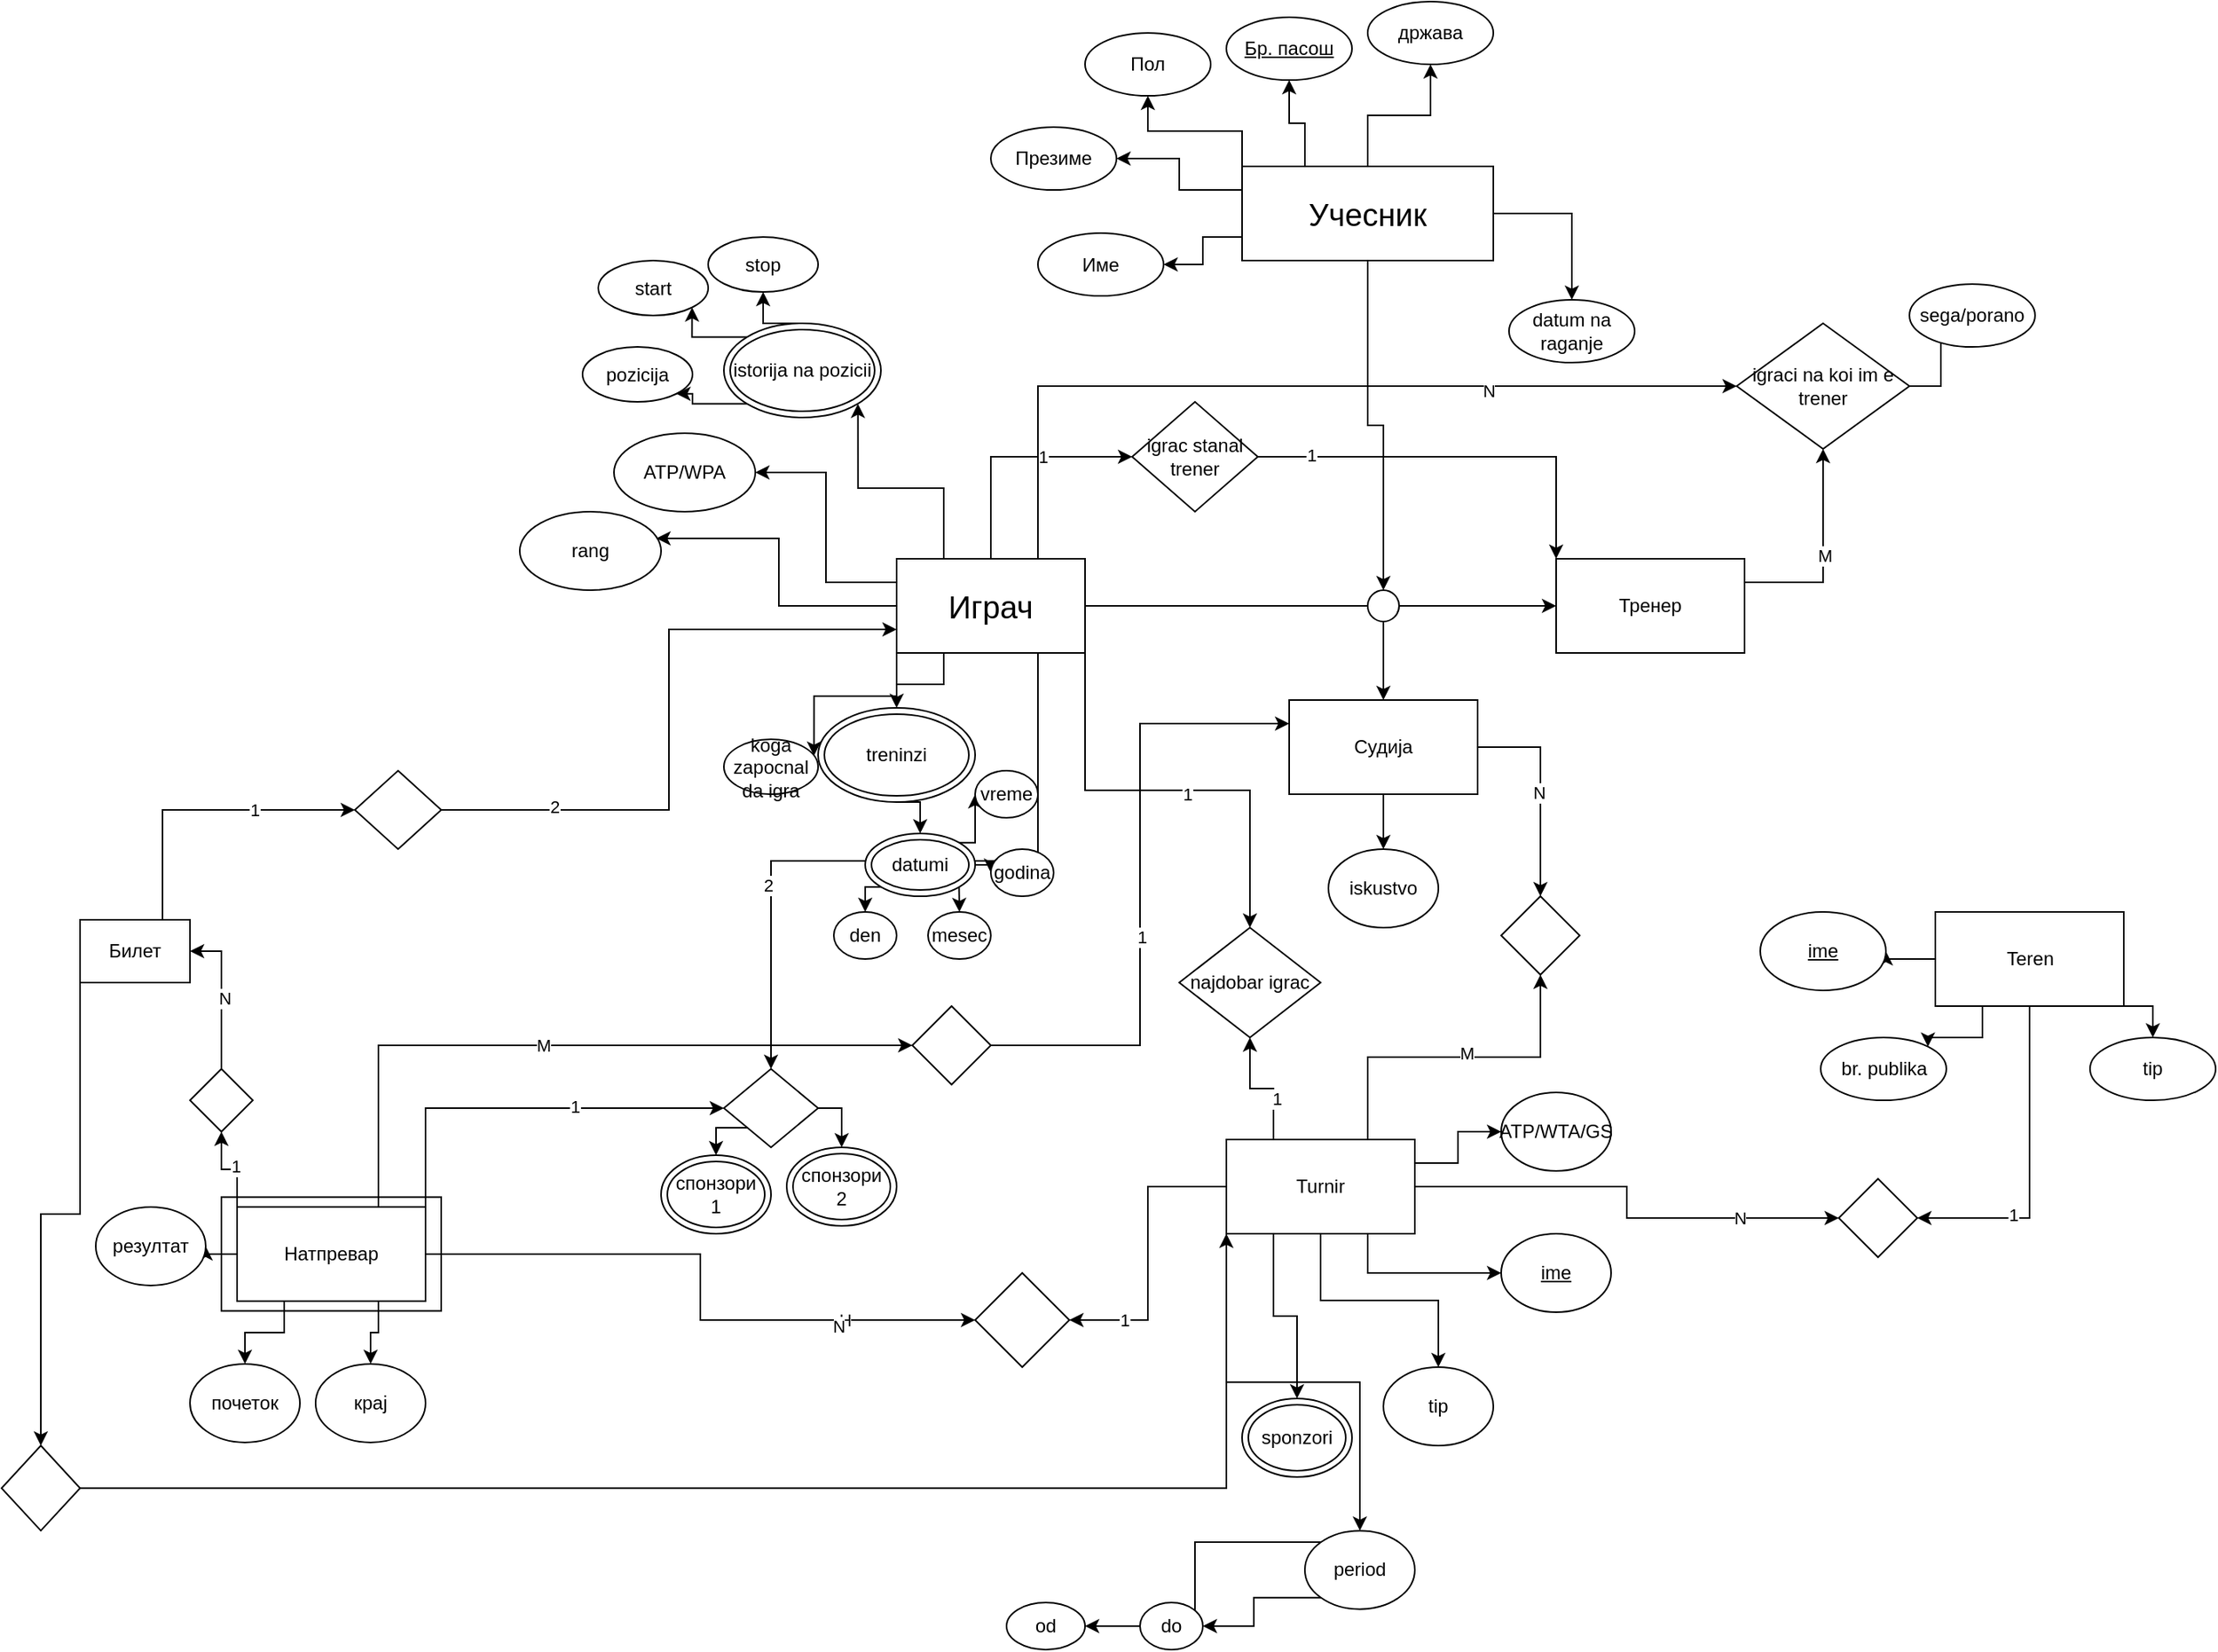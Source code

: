 <mxfile version="22.0.8" type="github">
  <diagram name="Page-1" id="WEP7-Qh3brNbTsnu_oZL">
    <mxGraphModel dx="1994" dy="1812" grid="1" gridSize="10" guides="1" tooltips="1" connect="1" arrows="1" fold="1" page="1" pageScale="1" pageWidth="827" pageHeight="1169" math="0" shadow="0">
      <root>
        <mxCell id="0" />
        <mxCell id="1" parent="0" />
        <mxCell id="GiBHSXRzmQzrLYh-4hOO-30" value="" style="rounded=0;whiteSpace=wrap;html=1;" vertex="1" parent="1">
          <mxGeometry x="-370" y="651.7" width="140" height="72.5" as="geometry" />
        </mxCell>
        <mxCell id="T9mBaE4iDWLHkzV0OVeB-1" value="" style="edgeStyle=orthogonalEdgeStyle;rounded=0;orthogonalLoop=1;jettySize=auto;html=1;" parent="1" source="T9mBaE4iDWLHkzV0OVeB-8" target="T9mBaE4iDWLHkzV0OVeB-12" edge="1">
          <mxGeometry relative="1" as="geometry" />
        </mxCell>
        <mxCell id="T9mBaE4iDWLHkzV0OVeB-2" style="edgeStyle=orthogonalEdgeStyle;rounded=0;orthogonalLoop=1;jettySize=auto;html=1;exitX=0;exitY=0;exitDx=0;exitDy=0;" parent="1" source="T9mBaE4iDWLHkzV0OVeB-8" target="T9mBaE4iDWLHkzV0OVeB-20" edge="1">
          <mxGeometry relative="1" as="geometry" />
        </mxCell>
        <mxCell id="T9mBaE4iDWLHkzV0OVeB-4" value="" style="edgeStyle=orthogonalEdgeStyle;rounded=0;orthogonalLoop=1;jettySize=auto;html=1;" parent="1" source="T9mBaE4iDWLHkzV0OVeB-8" target="T9mBaE4iDWLHkzV0OVeB-25" edge="1">
          <mxGeometry relative="1" as="geometry" />
        </mxCell>
        <mxCell id="T9mBaE4iDWLHkzV0OVeB-5" style="edgeStyle=orthogonalEdgeStyle;rounded=0;orthogonalLoop=1;jettySize=auto;html=1;" parent="1" source="T9mBaE4iDWLHkzV0OVeB-8" target="T9mBaE4iDWLHkzV0OVeB-23" edge="1">
          <mxGeometry relative="1" as="geometry" />
        </mxCell>
        <mxCell id="T9mBaE4iDWLHkzV0OVeB-6" style="edgeStyle=orthogonalEdgeStyle;rounded=0;orthogonalLoop=1;jettySize=auto;html=1;exitX=0.25;exitY=0;exitDx=0;exitDy=0;" parent="1" source="T9mBaE4iDWLHkzV0OVeB-8" target="T9mBaE4iDWLHkzV0OVeB-21" edge="1">
          <mxGeometry relative="1" as="geometry" />
        </mxCell>
        <mxCell id="T9mBaE4iDWLHkzV0OVeB-88" style="edgeStyle=orthogonalEdgeStyle;rounded=0;orthogonalLoop=1;jettySize=auto;html=1;exitX=0;exitY=0.25;exitDx=0;exitDy=0;entryX=1;entryY=0.5;entryDx=0;entryDy=0;" parent="1" source="T9mBaE4iDWLHkzV0OVeB-8" target="T9mBaE4iDWLHkzV0OVeB-22" edge="1">
          <mxGeometry relative="1" as="geometry" />
        </mxCell>
        <mxCell id="T9mBaE4iDWLHkzV0OVeB-89" style="edgeStyle=orthogonalEdgeStyle;rounded=0;orthogonalLoop=1;jettySize=auto;html=1;exitX=0;exitY=0.75;exitDx=0;exitDy=0;entryX=1;entryY=0.5;entryDx=0;entryDy=0;" parent="1" source="T9mBaE4iDWLHkzV0OVeB-8" target="T9mBaE4iDWLHkzV0OVeB-24" edge="1">
          <mxGeometry relative="1" as="geometry" />
        </mxCell>
        <mxCell id="T9mBaE4iDWLHkzV0OVeB-8" value="&lt;font style=&quot;font-size: 20px;&quot;&gt;Учесник&lt;/font&gt;" style="rounded=0;whiteSpace=wrap;html=1;" parent="1" vertex="1">
          <mxGeometry x="280" y="-5" width="160" height="60" as="geometry" />
        </mxCell>
        <mxCell id="T9mBaE4iDWLHkzV0OVeB-9" style="edgeStyle=orthogonalEdgeStyle;rounded=0;orthogonalLoop=1;jettySize=auto;html=1;" parent="1" source="T9mBaE4iDWLHkzV0OVeB-12" edge="1">
          <mxGeometry relative="1" as="geometry">
            <mxPoint x="160" y="275" as="targetPoint" />
          </mxGeometry>
        </mxCell>
        <mxCell id="T9mBaE4iDWLHkzV0OVeB-10" value="" style="edgeStyle=orthogonalEdgeStyle;rounded=0;orthogonalLoop=1;jettySize=auto;html=1;" parent="1" source="T9mBaE4iDWLHkzV0OVeB-12" target="T9mBaE4iDWLHkzV0OVeB-15" edge="1">
          <mxGeometry relative="1" as="geometry" />
        </mxCell>
        <mxCell id="T9mBaE4iDWLHkzV0OVeB-11" value="" style="edgeStyle=orthogonalEdgeStyle;rounded=0;orthogonalLoop=1;jettySize=auto;html=1;" parent="1" source="T9mBaE4iDWLHkzV0OVeB-12" target="T9mBaE4iDWLHkzV0OVeB-17" edge="1">
          <mxGeometry relative="1" as="geometry" />
        </mxCell>
        <mxCell id="T9mBaE4iDWLHkzV0OVeB-12" value="" style="ellipse;whiteSpace=wrap;html=1;rounded=0;" parent="1" vertex="1">
          <mxGeometry x="360" y="265" width="20" height="20" as="geometry" />
        </mxCell>
        <mxCell id="T9mBaE4iDWLHkzV0OVeB-65" style="edgeStyle=orthogonalEdgeStyle;rounded=0;orthogonalLoop=1;jettySize=auto;html=1;exitX=0;exitY=0.25;exitDx=0;exitDy=0;entryX=1;entryY=0.5;entryDx=0;entryDy=0;" parent="1" source="T9mBaE4iDWLHkzV0OVeB-13" target="T9mBaE4iDWLHkzV0OVeB-62" edge="1">
          <mxGeometry relative="1" as="geometry" />
        </mxCell>
        <mxCell id="T9mBaE4iDWLHkzV0OVeB-68" style="edgeStyle=orthogonalEdgeStyle;rounded=0;orthogonalLoop=1;jettySize=auto;html=1;exitX=0.25;exitY=1;exitDx=0;exitDy=0;entryX=0.5;entryY=0;entryDx=0;entryDy=0;" parent="1" source="T9mBaE4iDWLHkzV0OVeB-13" target="T9mBaE4iDWLHkzV0OVeB-63" edge="1">
          <mxGeometry relative="1" as="geometry" />
        </mxCell>
        <mxCell id="T9mBaE4iDWLHkzV0OVeB-80" style="edgeStyle=orthogonalEdgeStyle;rounded=0;orthogonalLoop=1;jettySize=auto;html=1;exitX=0.25;exitY=0;exitDx=0;exitDy=0;entryX=1;entryY=1;entryDx=0;entryDy=0;" parent="1" source="T9mBaE4iDWLHkzV0OVeB-13" target="T9mBaE4iDWLHkzV0OVeB-79" edge="1">
          <mxGeometry relative="1" as="geometry" />
        </mxCell>
        <mxCell id="T9mBaE4iDWLHkzV0OVeB-90" style="edgeStyle=orthogonalEdgeStyle;rounded=0;orthogonalLoop=1;jettySize=auto;html=1;exitX=0.5;exitY=0;exitDx=0;exitDy=0;entryX=0;entryY=0.5;entryDx=0;entryDy=0;" parent="1" source="T9mBaE4iDWLHkzV0OVeB-13" target="T9mBaE4iDWLHkzV0OVeB-87" edge="1">
          <mxGeometry relative="1" as="geometry" />
        </mxCell>
        <mxCell id="T9mBaE4iDWLHkzV0OVeB-114" value="1" style="edgeLabel;html=1;align=center;verticalAlign=middle;resizable=0;points=[];" parent="T9mBaE4iDWLHkzV0OVeB-90" vertex="1" connectable="0">
          <mxGeometry x="0.257" relative="1" as="geometry">
            <mxPoint as="offset" />
          </mxGeometry>
        </mxCell>
        <mxCell id="T9mBaE4iDWLHkzV0OVeB-108" style="edgeStyle=orthogonalEdgeStyle;rounded=0;orthogonalLoop=1;jettySize=auto;html=1;exitX=1;exitY=1;exitDx=0;exitDy=0;entryX=0.5;entryY=0;entryDx=0;entryDy=0;" parent="1" source="T9mBaE4iDWLHkzV0OVeB-13" target="T9mBaE4iDWLHkzV0OVeB-106" edge="1">
          <mxGeometry relative="1" as="geometry" />
        </mxCell>
        <mxCell id="T9mBaE4iDWLHkzV0OVeB-112" value="1" style="edgeLabel;html=1;align=center;verticalAlign=middle;resizable=0;points=[];" parent="T9mBaE4iDWLHkzV0OVeB-108" vertex="1" connectable="0">
          <mxGeometry x="0.083" y="-1" relative="1" as="geometry">
            <mxPoint x="1" y="1" as="offset" />
          </mxGeometry>
        </mxCell>
        <mxCell id="T9mBaE4iDWLHkzV0OVeB-121" style="edgeStyle=orthogonalEdgeStyle;rounded=0;orthogonalLoop=1;jettySize=auto;html=1;exitX=0.75;exitY=0;exitDx=0;exitDy=0;entryX=0;entryY=0.5;entryDx=0;entryDy=0;" parent="1" source="T9mBaE4iDWLHkzV0OVeB-13" target="T9mBaE4iDWLHkzV0OVeB-116" edge="1">
          <mxGeometry relative="1" as="geometry" />
        </mxCell>
        <mxCell id="T9mBaE4iDWLHkzV0OVeB-122" value="N" style="edgeLabel;html=1;align=center;verticalAlign=middle;resizable=0;points=[];" parent="T9mBaE4iDWLHkzV0OVeB-121" vertex="1" connectable="0">
          <mxGeometry x="0.431" y="-3" relative="1" as="geometry">
            <mxPoint as="offset" />
          </mxGeometry>
        </mxCell>
        <mxCell id="GiBHSXRzmQzrLYh-4hOO-6" style="edgeStyle=orthogonalEdgeStyle;rounded=0;orthogonalLoop=1;jettySize=auto;html=1;exitX=0.75;exitY=1;exitDx=0;exitDy=0;entryX=0.5;entryY=0;entryDx=0;entryDy=0;" edge="1" parent="1" source="T9mBaE4iDWLHkzV0OVeB-13" target="GiBHSXRzmQzrLYh-4hOO-5">
          <mxGeometry relative="1" as="geometry" />
        </mxCell>
        <mxCell id="GiBHSXRzmQzrLYh-4hOO-8" value="2" style="edgeLabel;html=1;align=center;verticalAlign=middle;resizable=0;points=[];" vertex="1" connectable="0" parent="GiBHSXRzmQzrLYh-4hOO-6">
          <mxGeometry x="0.457" y="-2" relative="1" as="geometry">
            <mxPoint y="1" as="offset" />
          </mxGeometry>
        </mxCell>
        <mxCell id="T9mBaE4iDWLHkzV0OVeB-13" value="&lt;font style=&quot;font-size: 20px;&quot;&gt;Играч&lt;/font&gt;" style="rounded=0;whiteSpace=wrap;html=1;" parent="1" vertex="1">
          <mxGeometry x="60" y="245" width="120" height="60" as="geometry" />
        </mxCell>
        <mxCell id="T9mBaE4iDWLHkzV0OVeB-96" style="edgeStyle=orthogonalEdgeStyle;rounded=0;orthogonalLoop=1;jettySize=auto;html=1;exitX=0.5;exitY=1;exitDx=0;exitDy=0;entryX=0.5;entryY=0;entryDx=0;entryDy=0;" parent="1" source="T9mBaE4iDWLHkzV0OVeB-15" target="T9mBaE4iDWLHkzV0OVeB-94" edge="1">
          <mxGeometry relative="1" as="geometry" />
        </mxCell>
        <mxCell id="T9mBaE4iDWLHkzV0OVeB-126" style="edgeStyle=orthogonalEdgeStyle;rounded=0;orthogonalLoop=1;jettySize=auto;html=1;exitX=1;exitY=0.5;exitDx=0;exitDy=0;entryX=0.5;entryY=0;entryDx=0;entryDy=0;" parent="1" source="T9mBaE4iDWLHkzV0OVeB-15" target="T9mBaE4iDWLHkzV0OVeB-124" edge="1">
          <mxGeometry relative="1" as="geometry" />
        </mxCell>
        <mxCell id="T9mBaE4iDWLHkzV0OVeB-127" value="N" style="edgeLabel;html=1;align=center;verticalAlign=middle;resizable=0;points=[];" parent="T9mBaE4iDWLHkzV0OVeB-126" vertex="1" connectable="0">
          <mxGeometry x="0.022" y="-1" relative="1" as="geometry">
            <mxPoint as="offset" />
          </mxGeometry>
        </mxCell>
        <mxCell id="T9mBaE4iDWLHkzV0OVeB-15" value="Судија" style="whiteSpace=wrap;html=1;rounded=0;" parent="1" vertex="1">
          <mxGeometry x="310" y="335" width="120" height="60" as="geometry" />
        </mxCell>
        <mxCell id="T9mBaE4iDWLHkzV0OVeB-117" style="edgeStyle=orthogonalEdgeStyle;rounded=0;orthogonalLoop=1;jettySize=auto;html=1;exitX=1;exitY=0.25;exitDx=0;exitDy=0;entryX=0.5;entryY=1;entryDx=0;entryDy=0;" parent="1" source="T9mBaE4iDWLHkzV0OVeB-17" target="T9mBaE4iDWLHkzV0OVeB-116" edge="1">
          <mxGeometry relative="1" as="geometry" />
        </mxCell>
        <mxCell id="T9mBaE4iDWLHkzV0OVeB-123" value="M" style="edgeLabel;html=1;align=center;verticalAlign=middle;resizable=0;points=[];" parent="T9mBaE4iDWLHkzV0OVeB-117" vertex="1" connectable="0">
          <mxGeometry x="-0.007" y="-1" relative="1" as="geometry">
            <mxPoint as="offset" />
          </mxGeometry>
        </mxCell>
        <mxCell id="T9mBaE4iDWLHkzV0OVeB-17" value="Тренер" style="whiteSpace=wrap;html=1;rounded=0;" parent="1" vertex="1">
          <mxGeometry x="480" y="245" width="120" height="60" as="geometry" />
        </mxCell>
        <mxCell id="T9mBaE4iDWLHkzV0OVeB-20" value="Пол" style="ellipse;whiteSpace=wrap;html=1;" parent="1" vertex="1">
          <mxGeometry x="180" y="-90" width="80" height="40" as="geometry" />
        </mxCell>
        <mxCell id="T9mBaE4iDWLHkzV0OVeB-21" value="&lt;u&gt;Бр. пасош&lt;/u&gt;" style="ellipse;whiteSpace=wrap;html=1;" parent="1" vertex="1">
          <mxGeometry x="270" y="-100" width="80" height="40" as="geometry" />
        </mxCell>
        <mxCell id="T9mBaE4iDWLHkzV0OVeB-22" value="Презиме" style="ellipse;whiteSpace=wrap;html=1;" parent="1" vertex="1">
          <mxGeometry x="120" y="-30" width="80" height="40" as="geometry" />
        </mxCell>
        <mxCell id="T9mBaE4iDWLHkzV0OVeB-23" value="datum na raganje" style="ellipse;whiteSpace=wrap;html=1;" parent="1" vertex="1">
          <mxGeometry x="450" y="80" width="80" height="40" as="geometry" />
        </mxCell>
        <mxCell id="T9mBaE4iDWLHkzV0OVeB-24" value="Име" style="ellipse;whiteSpace=wrap;html=1;" parent="1" vertex="1">
          <mxGeometry x="150" y="37.5" width="80" height="40" as="geometry" />
        </mxCell>
        <mxCell id="T9mBaE4iDWLHkzV0OVeB-25" value="држава" style="ellipse;whiteSpace=wrap;html=1;" parent="1" vertex="1">
          <mxGeometry x="360" y="-110" width="80" height="40" as="geometry" />
        </mxCell>
        <mxCell id="T9mBaE4iDWLHkzV0OVeB-32" style="edgeStyle=orthogonalEdgeStyle;rounded=0;orthogonalLoop=1;jettySize=auto;html=1;exitX=1;exitY=0.25;exitDx=0;exitDy=0;" parent="1" source="T9mBaE4iDWLHkzV0OVeB-26" target="T9mBaE4iDWLHkzV0OVeB-29" edge="1">
          <mxGeometry relative="1" as="geometry">
            <mxPoint x="412" y="615" as="targetPoint" />
          </mxGeometry>
        </mxCell>
        <mxCell id="T9mBaE4iDWLHkzV0OVeB-33" style="edgeStyle=orthogonalEdgeStyle;rounded=0;orthogonalLoop=1;jettySize=auto;html=1;exitX=0.75;exitY=1;exitDx=0;exitDy=0;" parent="1" source="T9mBaE4iDWLHkzV0OVeB-26" target="T9mBaE4iDWLHkzV0OVeB-31" edge="1">
          <mxGeometry relative="1" as="geometry" />
        </mxCell>
        <mxCell id="T9mBaE4iDWLHkzV0OVeB-36" style="edgeStyle=orthogonalEdgeStyle;rounded=0;orthogonalLoop=1;jettySize=auto;html=1;exitX=0.5;exitY=1;exitDx=0;exitDy=0;" parent="1" source="T9mBaE4iDWLHkzV0OVeB-26" target="T9mBaE4iDWLHkzV0OVeB-30" edge="1">
          <mxGeometry relative="1" as="geometry" />
        </mxCell>
        <mxCell id="T9mBaE4iDWLHkzV0OVeB-103" style="edgeStyle=orthogonalEdgeStyle;rounded=0;orthogonalLoop=1;jettySize=auto;html=1;exitX=1;exitY=0.5;exitDx=0;exitDy=0;entryX=0;entryY=0.5;entryDx=0;entryDy=0;" parent="1" source="T9mBaE4iDWLHkzV0OVeB-26" target="T9mBaE4iDWLHkzV0OVeB-102" edge="1">
          <mxGeometry relative="1" as="geometry" />
        </mxCell>
        <mxCell id="T9mBaE4iDWLHkzV0OVeB-110" value="N" style="edgeLabel;html=1;align=center;verticalAlign=middle;resizable=0;points=[];" parent="T9mBaE4iDWLHkzV0OVeB-103" vertex="1" connectable="0">
          <mxGeometry x="0.566" relative="1" as="geometry">
            <mxPoint as="offset" />
          </mxGeometry>
        </mxCell>
        <mxCell id="T9mBaE4iDWLHkzV0OVeB-107" style="edgeStyle=orthogonalEdgeStyle;rounded=0;orthogonalLoop=1;jettySize=auto;html=1;exitX=0.25;exitY=0;exitDx=0;exitDy=0;entryX=0.5;entryY=1;entryDx=0;entryDy=0;" parent="1" source="T9mBaE4iDWLHkzV0OVeB-26" target="T9mBaE4iDWLHkzV0OVeB-106" edge="1">
          <mxGeometry relative="1" as="geometry" />
        </mxCell>
        <mxCell id="T9mBaE4iDWLHkzV0OVeB-113" value="1" style="edgeLabel;html=1;align=center;verticalAlign=middle;resizable=0;points=[];" parent="T9mBaE4iDWLHkzV0OVeB-107" vertex="1" connectable="0">
          <mxGeometry x="-0.35" y="-2" relative="1" as="geometry">
            <mxPoint as="offset" />
          </mxGeometry>
        </mxCell>
        <mxCell id="T9mBaE4iDWLHkzV0OVeB-125" style="edgeStyle=orthogonalEdgeStyle;rounded=0;orthogonalLoop=1;jettySize=auto;html=1;exitX=0.75;exitY=0;exitDx=0;exitDy=0;entryX=0.5;entryY=1;entryDx=0;entryDy=0;" parent="1" source="T9mBaE4iDWLHkzV0OVeB-26" target="T9mBaE4iDWLHkzV0OVeB-124" edge="1">
          <mxGeometry relative="1" as="geometry" />
        </mxCell>
        <mxCell id="T9mBaE4iDWLHkzV0OVeB-128" value="M" style="edgeLabel;html=1;align=center;verticalAlign=middle;resizable=0;points=[];" parent="T9mBaE4iDWLHkzV0OVeB-125" vertex="1" connectable="0">
          <mxGeometry x="0.065" y="3" relative="1" as="geometry">
            <mxPoint x="1" as="offset" />
          </mxGeometry>
        </mxCell>
        <mxCell id="GiBHSXRzmQzrLYh-4hOO-4" style="edgeStyle=orthogonalEdgeStyle;rounded=0;orthogonalLoop=1;jettySize=auto;html=1;exitX=0;exitY=0.5;exitDx=0;exitDy=0;entryX=1;entryY=0.5;entryDx=0;entryDy=0;" edge="1" parent="1" source="T9mBaE4iDWLHkzV0OVeB-26" target="GiBHSXRzmQzrLYh-4hOO-2">
          <mxGeometry relative="1" as="geometry" />
        </mxCell>
        <mxCell id="GiBHSXRzmQzrLYh-4hOO-27" value="1" style="edgeLabel;html=1;align=center;verticalAlign=middle;resizable=0;points=[];" vertex="1" connectable="0" parent="GiBHSXRzmQzrLYh-4hOO-4">
          <mxGeometry x="0.63" relative="1" as="geometry">
            <mxPoint x="1" as="offset" />
          </mxGeometry>
        </mxCell>
        <mxCell id="GiBHSXRzmQzrLYh-4hOO-24" style="edgeStyle=orthogonalEdgeStyle;rounded=0;orthogonalLoop=1;jettySize=auto;html=1;exitX=0.25;exitY=1;exitDx=0;exitDy=0;entryX=0.5;entryY=0;entryDx=0;entryDy=0;" edge="1" parent="1" source="T9mBaE4iDWLHkzV0OVeB-26" target="T9mBaE4iDWLHkzV0OVeB-40">
          <mxGeometry relative="1" as="geometry" />
        </mxCell>
        <mxCell id="GiBHSXRzmQzrLYh-4hOO-26" style="edgeStyle=orthogonalEdgeStyle;rounded=0;orthogonalLoop=1;jettySize=auto;html=1;exitX=0;exitY=1;exitDx=0;exitDy=0;entryX=0.5;entryY=0;entryDx=0;entryDy=0;" edge="1" parent="1" source="T9mBaE4iDWLHkzV0OVeB-26" target="T9mBaE4iDWLHkzV0OVeB-41">
          <mxGeometry relative="1" as="geometry" />
        </mxCell>
        <mxCell id="T9mBaE4iDWLHkzV0OVeB-26" value="Turnir" style="rounded=0;whiteSpace=wrap;html=1;" parent="1" vertex="1">
          <mxGeometry x="270" y="615" width="120" height="60" as="geometry" />
        </mxCell>
        <mxCell id="T9mBaE4iDWLHkzV0OVeB-29" value="ATP/WTA/GS" style="ellipse;whiteSpace=wrap;html=1;" parent="1" vertex="1">
          <mxGeometry x="445" y="585" width="70" height="50" as="geometry" />
        </mxCell>
        <mxCell id="T9mBaE4iDWLHkzV0OVeB-30" value="tip" style="ellipse;whiteSpace=wrap;html=1;" parent="1" vertex="1">
          <mxGeometry x="370" y="760" width="70" height="50" as="geometry" />
        </mxCell>
        <mxCell id="T9mBaE4iDWLHkzV0OVeB-31" value="&lt;u&gt;ime&lt;/u&gt;" style="ellipse;whiteSpace=wrap;html=1;" parent="1" vertex="1">
          <mxGeometry x="445" y="675" width="70" height="50" as="geometry" />
        </mxCell>
        <mxCell id="T9mBaE4iDWLHkzV0OVeB-40" value="sponzori" style="ellipse;shape=doubleEllipse;whiteSpace=wrap;html=1;" parent="1" vertex="1">
          <mxGeometry x="280" y="780" width="70" height="50" as="geometry" />
        </mxCell>
        <mxCell id="T9mBaE4iDWLHkzV0OVeB-98" style="edgeStyle=orthogonalEdgeStyle;rounded=0;orthogonalLoop=1;jettySize=auto;html=1;exitX=0;exitY=0;exitDx=0;exitDy=0;entryX=0;entryY=0.5;entryDx=0;entryDy=0;" parent="1" source="T9mBaE4iDWLHkzV0OVeB-41" target="T9mBaE4iDWLHkzV0OVeB-43" edge="1">
          <mxGeometry relative="1" as="geometry" />
        </mxCell>
        <mxCell id="T9mBaE4iDWLHkzV0OVeB-99" style="edgeStyle=orthogonalEdgeStyle;rounded=0;orthogonalLoop=1;jettySize=auto;html=1;exitX=0;exitY=1;exitDx=0;exitDy=0;entryX=1;entryY=0.5;entryDx=0;entryDy=0;" parent="1" source="T9mBaE4iDWLHkzV0OVeB-41" target="T9mBaE4iDWLHkzV0OVeB-42" edge="1">
          <mxGeometry relative="1" as="geometry" />
        </mxCell>
        <mxCell id="T9mBaE4iDWLHkzV0OVeB-41" value="period" style="ellipse;whiteSpace=wrap;html=1;" parent="1" vertex="1">
          <mxGeometry x="320" y="864.2" width="70" height="50" as="geometry" />
        </mxCell>
        <mxCell id="T9mBaE4iDWLHkzV0OVeB-42" value="do" style="ellipse;whiteSpace=wrap;html=1;" parent="1" vertex="1">
          <mxGeometry x="215" y="910" width="40" height="30" as="geometry" />
        </mxCell>
        <mxCell id="T9mBaE4iDWLHkzV0OVeB-43" value="od" style="ellipse;whiteSpace=wrap;html=1;direction=west;" parent="1" vertex="1">
          <mxGeometry x="130" y="910" width="50" height="30" as="geometry" />
        </mxCell>
        <mxCell id="T9mBaE4iDWLHkzV0OVeB-56" style="edgeStyle=orthogonalEdgeStyle;rounded=0;orthogonalLoop=1;jettySize=auto;html=1;exitX=0.25;exitY=1;exitDx=0;exitDy=0;entryX=1;entryY=0;entryDx=0;entryDy=0;" parent="1" source="T9mBaE4iDWLHkzV0OVeB-50" target="T9mBaE4iDWLHkzV0OVeB-53" edge="1">
          <mxGeometry relative="1" as="geometry" />
        </mxCell>
        <mxCell id="T9mBaE4iDWLHkzV0OVeB-101" style="edgeStyle=orthogonalEdgeStyle;rounded=0;orthogonalLoop=1;jettySize=auto;html=1;exitX=0;exitY=0.5;exitDx=0;exitDy=0;entryX=1;entryY=0.5;entryDx=0;entryDy=0;" parent="1" source="T9mBaE4iDWLHkzV0OVeB-50" target="T9mBaE4iDWLHkzV0OVeB-52" edge="1">
          <mxGeometry relative="1" as="geometry" />
        </mxCell>
        <mxCell id="T9mBaE4iDWLHkzV0OVeB-104" style="edgeStyle=orthogonalEdgeStyle;rounded=0;orthogonalLoop=1;jettySize=auto;html=1;exitX=1;exitY=1;exitDx=0;exitDy=0;entryX=0.5;entryY=0;entryDx=0;entryDy=0;" parent="1" source="T9mBaE4iDWLHkzV0OVeB-50" target="T9mBaE4iDWLHkzV0OVeB-54" edge="1">
          <mxGeometry relative="1" as="geometry" />
        </mxCell>
        <mxCell id="T9mBaE4iDWLHkzV0OVeB-105" style="edgeStyle=orthogonalEdgeStyle;rounded=0;orthogonalLoop=1;jettySize=auto;html=1;exitX=0.5;exitY=1;exitDx=0;exitDy=0;entryX=1;entryY=0.5;entryDx=0;entryDy=0;" parent="1" source="T9mBaE4iDWLHkzV0OVeB-50" target="T9mBaE4iDWLHkzV0OVeB-102" edge="1">
          <mxGeometry relative="1" as="geometry" />
        </mxCell>
        <mxCell id="T9mBaE4iDWLHkzV0OVeB-111" value="1" style="edgeLabel;html=1;align=center;verticalAlign=middle;resizable=0;points=[];" parent="T9mBaE4iDWLHkzV0OVeB-105" vertex="1" connectable="0">
          <mxGeometry x="0.419" y="-2" relative="1" as="geometry">
            <mxPoint x="1" as="offset" />
          </mxGeometry>
        </mxCell>
        <mxCell id="T9mBaE4iDWLHkzV0OVeB-50" value="Teren" style="rounded=0;whiteSpace=wrap;html=1;" parent="1" vertex="1">
          <mxGeometry x="721.5" y="470" width="120" height="60" as="geometry" />
        </mxCell>
        <mxCell id="T9mBaE4iDWLHkzV0OVeB-52" value="&lt;u&gt;ime&lt;/u&gt;" style="ellipse;whiteSpace=wrap;html=1;" parent="1" vertex="1">
          <mxGeometry x="610" y="470" width="80" height="50" as="geometry" />
        </mxCell>
        <mxCell id="T9mBaE4iDWLHkzV0OVeB-53" value="br. publika" style="ellipse;whiteSpace=wrap;html=1;" parent="1" vertex="1">
          <mxGeometry x="648.5" y="550" width="80" height="40" as="geometry" />
        </mxCell>
        <mxCell id="T9mBaE4iDWLHkzV0OVeB-54" value="tip" style="ellipse;whiteSpace=wrap;html=1;" parent="1" vertex="1">
          <mxGeometry x="820" y="550" width="80" height="40" as="geometry" />
        </mxCell>
        <mxCell id="T9mBaE4iDWLHkzV0OVeB-60" value="koga zapocnal da igra" style="ellipse;whiteSpace=wrap;html=1;" parent="1" vertex="1">
          <mxGeometry x="-50" y="360" width="60" height="35" as="geometry" />
        </mxCell>
        <mxCell id="T9mBaE4iDWLHkzV0OVeB-61" value="rang" style="ellipse;whiteSpace=wrap;html=1;" parent="1" vertex="1">
          <mxGeometry x="-180" y="215" width="90" height="50" as="geometry" />
        </mxCell>
        <mxCell id="T9mBaE4iDWLHkzV0OVeB-62" value="ATP/WPA" style="ellipse;whiteSpace=wrap;html=1;" parent="1" vertex="1">
          <mxGeometry x="-120" y="165" width="90" height="50" as="geometry" />
        </mxCell>
        <mxCell id="T9mBaE4iDWLHkzV0OVeB-69" style="edgeStyle=orthogonalEdgeStyle;rounded=0;orthogonalLoop=1;jettySize=auto;html=1;exitX=0.5;exitY=1;exitDx=0;exitDy=0;entryX=0.5;entryY=0;entryDx=0;entryDy=0;" parent="1" source="T9mBaE4iDWLHkzV0OVeB-63" target="T9mBaE4iDWLHkzV0OVeB-64" edge="1">
          <mxGeometry relative="1" as="geometry" />
        </mxCell>
        <mxCell id="T9mBaE4iDWLHkzV0OVeB-63" value="treninzi" style="ellipse;shape=doubleEllipse;whiteSpace=wrap;html=1;" parent="1" vertex="1">
          <mxGeometry x="10" y="340" width="100" height="60" as="geometry" />
        </mxCell>
        <mxCell id="T9mBaE4iDWLHkzV0OVeB-74" style="edgeStyle=orthogonalEdgeStyle;rounded=0;orthogonalLoop=1;jettySize=auto;html=1;exitX=0;exitY=1;exitDx=0;exitDy=0;entryX=0.5;entryY=0;entryDx=0;entryDy=0;" parent="1" source="T9mBaE4iDWLHkzV0OVeB-64" target="T9mBaE4iDWLHkzV0OVeB-71" edge="1">
          <mxGeometry relative="1" as="geometry" />
        </mxCell>
        <mxCell id="T9mBaE4iDWLHkzV0OVeB-75" style="edgeStyle=orthogonalEdgeStyle;rounded=0;orthogonalLoop=1;jettySize=auto;html=1;exitX=1;exitY=1;exitDx=0;exitDy=0;entryX=0.5;entryY=0;entryDx=0;entryDy=0;" parent="1" source="T9mBaE4iDWLHkzV0OVeB-64" target="T9mBaE4iDWLHkzV0OVeB-70" edge="1">
          <mxGeometry relative="1" as="geometry" />
        </mxCell>
        <mxCell id="T9mBaE4iDWLHkzV0OVeB-76" style="edgeStyle=orthogonalEdgeStyle;rounded=0;orthogonalLoop=1;jettySize=auto;html=1;exitX=1;exitY=0;exitDx=0;exitDy=0;entryX=0;entryY=0.5;entryDx=0;entryDy=0;" parent="1" source="T9mBaE4iDWLHkzV0OVeB-64" target="T9mBaE4iDWLHkzV0OVeB-73" edge="1">
          <mxGeometry relative="1" as="geometry" />
        </mxCell>
        <mxCell id="T9mBaE4iDWLHkzV0OVeB-77" style="edgeStyle=orthogonalEdgeStyle;rounded=0;orthogonalLoop=1;jettySize=auto;html=1;exitX=1;exitY=0.5;exitDx=0;exitDy=0;entryX=0;entryY=0.5;entryDx=0;entryDy=0;" parent="1" source="T9mBaE4iDWLHkzV0OVeB-64" target="T9mBaE4iDWLHkzV0OVeB-72" edge="1">
          <mxGeometry relative="1" as="geometry" />
        </mxCell>
        <mxCell id="T9mBaE4iDWLHkzV0OVeB-64" value="datumi" style="ellipse;shape=doubleEllipse;whiteSpace=wrap;html=1;" parent="1" vertex="1">
          <mxGeometry x="40" y="420" width="70" height="40" as="geometry" />
        </mxCell>
        <mxCell id="T9mBaE4iDWLHkzV0OVeB-66" style="edgeStyle=orthogonalEdgeStyle;rounded=0;orthogonalLoop=1;jettySize=auto;html=1;exitX=0;exitY=0.5;exitDx=0;exitDy=0;entryX=0.967;entryY=0.34;entryDx=0;entryDy=0;entryPerimeter=0;" parent="1" source="T9mBaE4iDWLHkzV0OVeB-13" target="T9mBaE4iDWLHkzV0OVeB-61" edge="1">
          <mxGeometry relative="1" as="geometry" />
        </mxCell>
        <mxCell id="T9mBaE4iDWLHkzV0OVeB-67" style="edgeStyle=orthogonalEdgeStyle;rounded=0;orthogonalLoop=1;jettySize=auto;html=1;exitX=0;exitY=1;exitDx=0;exitDy=0;entryX=0.956;entryY=0.3;entryDx=0;entryDy=0;entryPerimeter=0;" parent="1" source="T9mBaE4iDWLHkzV0OVeB-13" target="T9mBaE4iDWLHkzV0OVeB-60" edge="1">
          <mxGeometry relative="1" as="geometry" />
        </mxCell>
        <mxCell id="T9mBaE4iDWLHkzV0OVeB-70" value="mesec" style="ellipse;whiteSpace=wrap;html=1;" parent="1" vertex="1">
          <mxGeometry x="80" y="470" width="40" height="30" as="geometry" />
        </mxCell>
        <mxCell id="T9mBaE4iDWLHkzV0OVeB-71" value="den" style="ellipse;whiteSpace=wrap;html=1;" parent="1" vertex="1">
          <mxGeometry x="20" y="470" width="40" height="30" as="geometry" />
        </mxCell>
        <mxCell id="T9mBaE4iDWLHkzV0OVeB-72" value="godina" style="ellipse;whiteSpace=wrap;html=1;" parent="1" vertex="1">
          <mxGeometry x="120" y="430" width="40" height="30" as="geometry" />
        </mxCell>
        <mxCell id="T9mBaE4iDWLHkzV0OVeB-73" value="vreme" style="ellipse;whiteSpace=wrap;html=1;" parent="1" vertex="1">
          <mxGeometry x="110" y="380" width="40" height="30" as="geometry" />
        </mxCell>
        <mxCell id="T9mBaE4iDWLHkzV0OVeB-84" style="edgeStyle=orthogonalEdgeStyle;rounded=0;orthogonalLoop=1;jettySize=auto;html=1;exitX=0;exitY=1;exitDx=0;exitDy=0;entryX=1;entryY=1;entryDx=0;entryDy=0;" parent="1" source="T9mBaE4iDWLHkzV0OVeB-79" target="T9mBaE4iDWLHkzV0OVeB-81" edge="1">
          <mxGeometry relative="1" as="geometry" />
        </mxCell>
        <mxCell id="T9mBaE4iDWLHkzV0OVeB-85" style="edgeStyle=orthogonalEdgeStyle;rounded=0;orthogonalLoop=1;jettySize=auto;html=1;exitX=0;exitY=0;exitDx=0;exitDy=0;entryX=1;entryY=1;entryDx=0;entryDy=0;" parent="1" source="T9mBaE4iDWLHkzV0OVeB-79" target="T9mBaE4iDWLHkzV0OVeB-83" edge="1">
          <mxGeometry relative="1" as="geometry" />
        </mxCell>
        <mxCell id="T9mBaE4iDWLHkzV0OVeB-86" style="edgeStyle=orthogonalEdgeStyle;rounded=0;orthogonalLoop=1;jettySize=auto;html=1;exitX=0.5;exitY=0;exitDx=0;exitDy=0;entryX=0.5;entryY=1;entryDx=0;entryDy=0;" parent="1" source="T9mBaE4iDWLHkzV0OVeB-79" target="T9mBaE4iDWLHkzV0OVeB-82" edge="1">
          <mxGeometry relative="1" as="geometry" />
        </mxCell>
        <mxCell id="T9mBaE4iDWLHkzV0OVeB-79" value="istorija na pozicii" style="ellipse;shape=doubleEllipse;whiteSpace=wrap;html=1;" parent="1" vertex="1">
          <mxGeometry x="-50" y="95" width="100" height="60" as="geometry" />
        </mxCell>
        <mxCell id="T9mBaE4iDWLHkzV0OVeB-81" value="pozicija" style="ellipse;whiteSpace=wrap;html=1;" parent="1" vertex="1">
          <mxGeometry x="-140" y="110" width="70" height="35" as="geometry" />
        </mxCell>
        <mxCell id="T9mBaE4iDWLHkzV0OVeB-82" value="stop" style="ellipse;whiteSpace=wrap;html=1;" parent="1" vertex="1">
          <mxGeometry x="-60" y="40" width="70" height="35" as="geometry" />
        </mxCell>
        <mxCell id="T9mBaE4iDWLHkzV0OVeB-83" value="start" style="ellipse;whiteSpace=wrap;html=1;" parent="1" vertex="1">
          <mxGeometry x="-130" y="55" width="70" height="35" as="geometry" />
        </mxCell>
        <mxCell id="T9mBaE4iDWLHkzV0OVeB-91" style="edgeStyle=orthogonalEdgeStyle;rounded=0;orthogonalLoop=1;jettySize=auto;html=1;exitX=1;exitY=0.5;exitDx=0;exitDy=0;entryX=0;entryY=0;entryDx=0;entryDy=0;" parent="1" source="T9mBaE4iDWLHkzV0OVeB-87" target="T9mBaE4iDWLHkzV0OVeB-17" edge="1">
          <mxGeometry relative="1" as="geometry" />
        </mxCell>
        <mxCell id="T9mBaE4iDWLHkzV0OVeB-115" value="1" style="edgeLabel;html=1;align=center;verticalAlign=middle;resizable=0;points=[];" parent="T9mBaE4iDWLHkzV0OVeB-91" vertex="1" connectable="0">
          <mxGeometry x="-0.733" y="1" relative="1" as="geometry">
            <mxPoint as="offset" />
          </mxGeometry>
        </mxCell>
        <mxCell id="T9mBaE4iDWLHkzV0OVeB-87" value="igrac stanal trener" style="rhombus;whiteSpace=wrap;html=1;" parent="1" vertex="1">
          <mxGeometry x="210" y="145" width="80" height="70" as="geometry" />
        </mxCell>
        <mxCell id="T9mBaE4iDWLHkzV0OVeB-94" value="iskustvo" style="ellipse;whiteSpace=wrap;html=1;" parent="1" vertex="1">
          <mxGeometry x="335" y="430" width="70" height="50" as="geometry" />
        </mxCell>
        <mxCell id="T9mBaE4iDWLHkzV0OVeB-102" value="" style="rhombus;whiteSpace=wrap;html=1;" parent="1" vertex="1">
          <mxGeometry x="660" y="640" width="50" height="50" as="geometry" />
        </mxCell>
        <mxCell id="T9mBaE4iDWLHkzV0OVeB-106" value="najdobar igrac" style="rhombus;whiteSpace=wrap;html=1;" parent="1" vertex="1">
          <mxGeometry x="240" y="480" width="90" height="70" as="geometry" />
        </mxCell>
        <mxCell id="T9mBaE4iDWLHkzV0OVeB-120" style="edgeStyle=orthogonalEdgeStyle;rounded=0;orthogonalLoop=1;jettySize=auto;html=1;exitX=1;exitY=0.5;exitDx=0;exitDy=0;entryX=0;entryY=0.5;entryDx=0;entryDy=0;" parent="1" source="T9mBaE4iDWLHkzV0OVeB-116" target="T9mBaE4iDWLHkzV0OVeB-119" edge="1">
          <mxGeometry relative="1" as="geometry" />
        </mxCell>
        <mxCell id="T9mBaE4iDWLHkzV0OVeB-116" value="igraci na koi im e trener" style="rhombus;whiteSpace=wrap;html=1;" parent="1" vertex="1">
          <mxGeometry x="595" y="95" width="110" height="80" as="geometry" />
        </mxCell>
        <mxCell id="T9mBaE4iDWLHkzV0OVeB-119" value="sega/porano" style="ellipse;whiteSpace=wrap;html=1;" parent="1" vertex="1">
          <mxGeometry x="705" y="70" width="80" height="40" as="geometry" />
        </mxCell>
        <mxCell id="T9mBaE4iDWLHkzV0OVeB-124" value="" style="rhombus;whiteSpace=wrap;html=1;" parent="1" vertex="1">
          <mxGeometry x="445" y="460" width="50" height="50" as="geometry" />
        </mxCell>
        <mxCell id="GiBHSXRzmQzrLYh-4hOO-3" style="edgeStyle=orthogonalEdgeStyle;rounded=0;orthogonalLoop=1;jettySize=auto;html=1;exitX=1;exitY=0.5;exitDx=0;exitDy=0;entryX=0;entryY=0.5;entryDx=0;entryDy=0;" edge="1" parent="1" source="GiBHSXRzmQzrLYh-4hOO-1" target="GiBHSXRzmQzrLYh-4hOO-2">
          <mxGeometry relative="1" as="geometry" />
        </mxCell>
        <mxCell id="GiBHSXRzmQzrLYh-4hOO-28" value="Н" style="edgeLabel;html=1;align=center;verticalAlign=middle;resizable=0;points=[];" vertex="1" connectable="0" parent="GiBHSXRzmQzrLYh-4hOO-3">
          <mxGeometry x="0.571" relative="1" as="geometry">
            <mxPoint x="1" as="offset" />
          </mxGeometry>
        </mxCell>
        <mxCell id="GiBHSXRzmQzrLYh-4hOO-29" value="N" style="edgeLabel;html=1;align=center;verticalAlign=middle;resizable=0;points=[];" vertex="1" connectable="0" parent="GiBHSXRzmQzrLYh-4hOO-3">
          <mxGeometry x="0.55" y="-4" relative="1" as="geometry">
            <mxPoint x="1" as="offset" />
          </mxGeometry>
        </mxCell>
        <mxCell id="GiBHSXRzmQzrLYh-4hOO-7" style="edgeStyle=orthogonalEdgeStyle;rounded=0;orthogonalLoop=1;jettySize=auto;html=1;exitX=1;exitY=0;exitDx=0;exitDy=0;entryX=0;entryY=0.5;entryDx=0;entryDy=0;" edge="1" parent="1" source="GiBHSXRzmQzrLYh-4hOO-1" target="GiBHSXRzmQzrLYh-4hOO-5">
          <mxGeometry relative="1" as="geometry" />
        </mxCell>
        <mxCell id="GiBHSXRzmQzrLYh-4hOO-9" value="1" style="edgeLabel;html=1;align=center;verticalAlign=middle;resizable=0;points=[];" vertex="1" connectable="0" parent="GiBHSXRzmQzrLYh-4hOO-7">
          <mxGeometry x="0.236" y="1" relative="1" as="geometry">
            <mxPoint x="1" as="offset" />
          </mxGeometry>
        </mxCell>
        <mxCell id="GiBHSXRzmQzrLYh-4hOO-11" style="edgeStyle=orthogonalEdgeStyle;rounded=0;orthogonalLoop=1;jettySize=auto;html=1;exitX=0.75;exitY=0;exitDx=0;exitDy=0;entryX=0;entryY=0.5;entryDx=0;entryDy=0;" edge="1" parent="1" source="GiBHSXRzmQzrLYh-4hOO-1" target="GiBHSXRzmQzrLYh-4hOO-10">
          <mxGeometry relative="1" as="geometry" />
        </mxCell>
        <mxCell id="GiBHSXRzmQzrLYh-4hOO-14" value="М" style="edgeLabel;html=1;align=center;verticalAlign=middle;resizable=0;points=[];" vertex="1" connectable="0" parent="GiBHSXRzmQzrLYh-4hOO-11">
          <mxGeometry x="-0.063" y="1" relative="1" as="geometry">
            <mxPoint y="1" as="offset" />
          </mxGeometry>
        </mxCell>
        <mxCell id="GiBHSXRzmQzrLYh-4hOO-16" style="edgeStyle=orthogonalEdgeStyle;rounded=0;orthogonalLoop=1;jettySize=auto;html=1;exitX=0;exitY=0.5;exitDx=0;exitDy=0;entryX=1;entryY=0.5;entryDx=0;entryDy=0;" edge="1" parent="1" source="GiBHSXRzmQzrLYh-4hOO-1" target="GiBHSXRzmQzrLYh-4hOO-15">
          <mxGeometry relative="1" as="geometry">
            <mxPoint x="-430.0" y="687.95" as="targetPoint" />
          </mxGeometry>
        </mxCell>
        <mxCell id="GiBHSXRzmQzrLYh-4hOO-20" style="edgeStyle=orthogonalEdgeStyle;rounded=0;orthogonalLoop=1;jettySize=auto;html=1;exitX=0.25;exitY=1;exitDx=0;exitDy=0;entryX=0.5;entryY=0;entryDx=0;entryDy=0;" edge="1" parent="1" source="GiBHSXRzmQzrLYh-4hOO-1" target="GiBHSXRzmQzrLYh-4hOO-17">
          <mxGeometry relative="1" as="geometry" />
        </mxCell>
        <mxCell id="GiBHSXRzmQzrLYh-4hOO-21" style="edgeStyle=orthogonalEdgeStyle;rounded=0;orthogonalLoop=1;jettySize=auto;html=1;exitX=0.75;exitY=1;exitDx=0;exitDy=0;entryX=0.5;entryY=0;entryDx=0;entryDy=0;" edge="1" parent="1" source="GiBHSXRzmQzrLYh-4hOO-1" target="GiBHSXRzmQzrLYh-4hOO-18">
          <mxGeometry relative="1" as="geometry" />
        </mxCell>
        <mxCell id="GiBHSXRzmQzrLYh-4hOO-43" style="edgeStyle=orthogonalEdgeStyle;rounded=0;orthogonalLoop=1;jettySize=auto;html=1;exitX=0;exitY=0;exitDx=0;exitDy=0;entryX=0.5;entryY=1;entryDx=0;entryDy=0;" edge="1" parent="1" source="GiBHSXRzmQzrLYh-4hOO-1" target="GiBHSXRzmQzrLYh-4hOO-42">
          <mxGeometry relative="1" as="geometry" />
        </mxCell>
        <mxCell id="GiBHSXRzmQzrLYh-4hOO-45" value="1" style="edgeLabel;html=1;align=center;verticalAlign=middle;resizable=0;points=[];" vertex="1" connectable="0" parent="GiBHSXRzmQzrLYh-4hOO-43">
          <mxGeometry x="-0.119" y="-2" relative="1" as="geometry">
            <mxPoint as="offset" />
          </mxGeometry>
        </mxCell>
        <mxCell id="GiBHSXRzmQzrLYh-4hOO-1" value="Натпревар" style="rounded=0;whiteSpace=wrap;html=1;" vertex="1" parent="1">
          <mxGeometry x="-360" y="657.95" width="120" height="60" as="geometry" />
        </mxCell>
        <mxCell id="GiBHSXRzmQzrLYh-4hOO-2" value="" style="rhombus;whiteSpace=wrap;html=1;" vertex="1" parent="1">
          <mxGeometry x="110" y="700" width="60" height="60" as="geometry" />
        </mxCell>
        <mxCell id="GiBHSXRzmQzrLYh-4hOO-34" style="edgeStyle=orthogonalEdgeStyle;rounded=0;orthogonalLoop=1;jettySize=auto;html=1;exitX=1;exitY=0;exitDx=0;exitDy=0;entryX=1;entryY=0;entryDx=0;entryDy=0;" edge="1" parent="1">
          <mxGeometry relative="1" as="geometry">
            <mxPoint x="141.213" y="620.858" as="sourcePoint" />
            <mxPoint x="141.213" y="620.858" as="targetPoint" />
          </mxGeometry>
        </mxCell>
        <mxCell id="GiBHSXRzmQzrLYh-4hOO-39" style="edgeStyle=orthogonalEdgeStyle;rounded=0;orthogonalLoop=1;jettySize=auto;html=1;exitX=0;exitY=1;exitDx=0;exitDy=0;entryX=0.5;entryY=0;entryDx=0;entryDy=0;" edge="1" parent="1" source="GiBHSXRzmQzrLYh-4hOO-5" target="GiBHSXRzmQzrLYh-4hOO-37">
          <mxGeometry relative="1" as="geometry" />
        </mxCell>
        <mxCell id="GiBHSXRzmQzrLYh-4hOO-55" style="edgeStyle=orthogonalEdgeStyle;rounded=0;orthogonalLoop=1;jettySize=auto;html=1;exitX=1;exitY=0.5;exitDx=0;exitDy=0;entryX=0.5;entryY=0;entryDx=0;entryDy=0;" edge="1" parent="1" source="GiBHSXRzmQzrLYh-4hOO-5" target="GiBHSXRzmQzrLYh-4hOO-38">
          <mxGeometry relative="1" as="geometry" />
        </mxCell>
        <mxCell id="GiBHSXRzmQzrLYh-4hOO-5" value="" style="rhombus;whiteSpace=wrap;html=1;" vertex="1" parent="1">
          <mxGeometry x="-50" y="570" width="60" height="50" as="geometry" />
        </mxCell>
        <mxCell id="GiBHSXRzmQzrLYh-4hOO-12" style="edgeStyle=orthogonalEdgeStyle;rounded=0;orthogonalLoop=1;jettySize=auto;html=1;exitX=1;exitY=0.5;exitDx=0;exitDy=0;entryX=0;entryY=0.25;entryDx=0;entryDy=0;" edge="1" parent="1" source="GiBHSXRzmQzrLYh-4hOO-10" target="T9mBaE4iDWLHkzV0OVeB-15">
          <mxGeometry relative="1" as="geometry" />
        </mxCell>
        <mxCell id="GiBHSXRzmQzrLYh-4hOO-13" value="1" style="edgeLabel;html=1;align=center;verticalAlign=middle;resizable=0;points=[];" vertex="1" connectable="0" parent="GiBHSXRzmQzrLYh-4hOO-12">
          <mxGeometry x="-0.161" y="-1" relative="1" as="geometry">
            <mxPoint y="1" as="offset" />
          </mxGeometry>
        </mxCell>
        <mxCell id="GiBHSXRzmQzrLYh-4hOO-10" value="" style="rhombus;whiteSpace=wrap;html=1;" vertex="1" parent="1">
          <mxGeometry x="70" y="530" width="50" height="50" as="geometry" />
        </mxCell>
        <mxCell id="GiBHSXRzmQzrLYh-4hOO-15" value="резултат" style="ellipse;whiteSpace=wrap;html=1;" vertex="1" parent="1">
          <mxGeometry x="-450" y="657.95" width="70" height="50" as="geometry" />
        </mxCell>
        <mxCell id="GiBHSXRzmQzrLYh-4hOO-17" value="почеток" style="ellipse;whiteSpace=wrap;html=1;" vertex="1" parent="1">
          <mxGeometry x="-390" y="757.95" width="70" height="50" as="geometry" />
        </mxCell>
        <mxCell id="GiBHSXRzmQzrLYh-4hOO-18" value="крај" style="ellipse;whiteSpace=wrap;html=1;" vertex="1" parent="1">
          <mxGeometry x="-310" y="757.95" width="70" height="50" as="geometry" />
        </mxCell>
        <mxCell id="GiBHSXRzmQzrLYh-4hOO-37" value="спонзори 1" style="ellipse;shape=doubleEllipse;whiteSpace=wrap;html=1;" vertex="1" parent="1">
          <mxGeometry x="-90" y="625" width="70" height="50" as="geometry" />
        </mxCell>
        <mxCell id="GiBHSXRzmQzrLYh-4hOO-38" value="спонзори 2" style="ellipse;shape=doubleEllipse;whiteSpace=wrap;html=1;" vertex="1" parent="1">
          <mxGeometry x="-10" y="620" width="70" height="50" as="geometry" />
        </mxCell>
        <mxCell id="GiBHSXRzmQzrLYh-4hOO-48" style="edgeStyle=orthogonalEdgeStyle;rounded=0;orthogonalLoop=1;jettySize=auto;html=1;exitX=0.75;exitY=0;exitDx=0;exitDy=0;entryX=0;entryY=0.5;entryDx=0;entryDy=0;" edge="1" parent="1" source="GiBHSXRzmQzrLYh-4hOO-41" target="GiBHSXRzmQzrLYh-4hOO-47">
          <mxGeometry relative="1" as="geometry" />
        </mxCell>
        <mxCell id="GiBHSXRzmQzrLYh-4hOO-51" value="1" style="edgeLabel;html=1;align=center;verticalAlign=middle;resizable=0;points=[];" vertex="1" connectable="0" parent="GiBHSXRzmQzrLYh-4hOO-48">
          <mxGeometry x="0.328" relative="1" as="geometry">
            <mxPoint as="offset" />
          </mxGeometry>
        </mxCell>
        <mxCell id="GiBHSXRzmQzrLYh-4hOO-53" style="edgeStyle=orthogonalEdgeStyle;rounded=0;orthogonalLoop=1;jettySize=auto;html=1;exitX=0;exitY=1;exitDx=0;exitDy=0;entryX=0.5;entryY=0;entryDx=0;entryDy=0;" edge="1" parent="1" source="GiBHSXRzmQzrLYh-4hOO-41" target="GiBHSXRzmQzrLYh-4hOO-52">
          <mxGeometry relative="1" as="geometry" />
        </mxCell>
        <mxCell id="GiBHSXRzmQzrLYh-4hOO-41" value="Билет" style="rounded=0;whiteSpace=wrap;html=1;" vertex="1" parent="1">
          <mxGeometry x="-460" y="475" width="70" height="40" as="geometry" />
        </mxCell>
        <mxCell id="GiBHSXRzmQzrLYh-4hOO-44" style="edgeStyle=orthogonalEdgeStyle;rounded=0;orthogonalLoop=1;jettySize=auto;html=1;exitX=0.5;exitY=0;exitDx=0;exitDy=0;entryX=1;entryY=0.5;entryDx=0;entryDy=0;" edge="1" parent="1" source="GiBHSXRzmQzrLYh-4hOO-42" target="GiBHSXRzmQzrLYh-4hOO-41">
          <mxGeometry relative="1" as="geometry" />
        </mxCell>
        <mxCell id="GiBHSXRzmQzrLYh-4hOO-46" value="N" style="edgeLabel;html=1;align=center;verticalAlign=middle;resizable=0;points=[];" vertex="1" connectable="0" parent="GiBHSXRzmQzrLYh-4hOO-44">
          <mxGeometry x="-0.041" y="-2" relative="1" as="geometry">
            <mxPoint as="offset" />
          </mxGeometry>
        </mxCell>
        <mxCell id="GiBHSXRzmQzrLYh-4hOO-42" value="" style="rhombus;whiteSpace=wrap;html=1;" vertex="1" parent="1">
          <mxGeometry x="-390" y="570" width="40" height="40" as="geometry" />
        </mxCell>
        <mxCell id="GiBHSXRzmQzrLYh-4hOO-49" style="edgeStyle=orthogonalEdgeStyle;rounded=0;orthogonalLoop=1;jettySize=auto;html=1;exitX=1;exitY=0.5;exitDx=0;exitDy=0;entryX=0;entryY=0.75;entryDx=0;entryDy=0;" edge="1" parent="1" source="GiBHSXRzmQzrLYh-4hOO-47" target="T9mBaE4iDWLHkzV0OVeB-13">
          <mxGeometry relative="1" as="geometry" />
        </mxCell>
        <mxCell id="GiBHSXRzmQzrLYh-4hOO-50" value="2" style="edgeLabel;html=1;align=center;verticalAlign=middle;resizable=0;points=[];" vertex="1" connectable="0" parent="GiBHSXRzmQzrLYh-4hOO-49">
          <mxGeometry x="-0.646" y="2" relative="1" as="geometry">
            <mxPoint as="offset" />
          </mxGeometry>
        </mxCell>
        <mxCell id="GiBHSXRzmQzrLYh-4hOO-47" value="" style="rhombus;whiteSpace=wrap;html=1;" vertex="1" parent="1">
          <mxGeometry x="-285" y="380" width="55" height="50" as="geometry" />
        </mxCell>
        <mxCell id="GiBHSXRzmQzrLYh-4hOO-54" style="edgeStyle=orthogonalEdgeStyle;rounded=0;orthogonalLoop=1;jettySize=auto;html=1;exitX=1;exitY=0.5;exitDx=0;exitDy=0;entryX=0;entryY=1;entryDx=0;entryDy=0;" edge="1" parent="1" source="GiBHSXRzmQzrLYh-4hOO-52" target="T9mBaE4iDWLHkzV0OVeB-26">
          <mxGeometry relative="1" as="geometry" />
        </mxCell>
        <mxCell id="GiBHSXRzmQzrLYh-4hOO-52" value="" style="rhombus;whiteSpace=wrap;html=1;" vertex="1" parent="1">
          <mxGeometry x="-510" y="810" width="50" height="54.2" as="geometry" />
        </mxCell>
      </root>
    </mxGraphModel>
  </diagram>
</mxfile>
